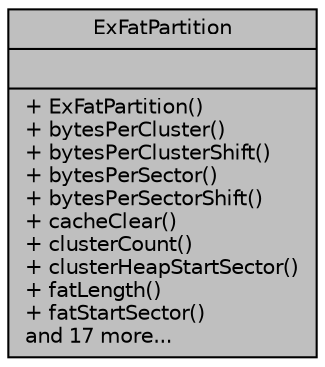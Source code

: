 digraph "ExFatPartition"
{
 // INTERACTIVE_SVG=YES
 // LATEX_PDF_SIZE
  edge [fontname="Helvetica",fontsize="10",labelfontname="Helvetica",labelfontsize="10"];
  node [fontname="Helvetica",fontsize="10",shape=record];
  Node1 [label="{ExFatPartition\n||+ ExFatPartition()\l+ bytesPerCluster()\l+ bytesPerClusterShift()\l+ bytesPerSector()\l+ bytesPerSectorShift()\l+ cacheClear()\l+ clusterCount()\l+ clusterHeapStartSector()\l+ fatLength()\l+ fatStartSector()\land 17 more...\l}",height=0.2,width=0.4,color="black", fillcolor="grey75", style="filled", fontcolor="black",tooltip="Access exFat partitions on raw file devices."];
}

